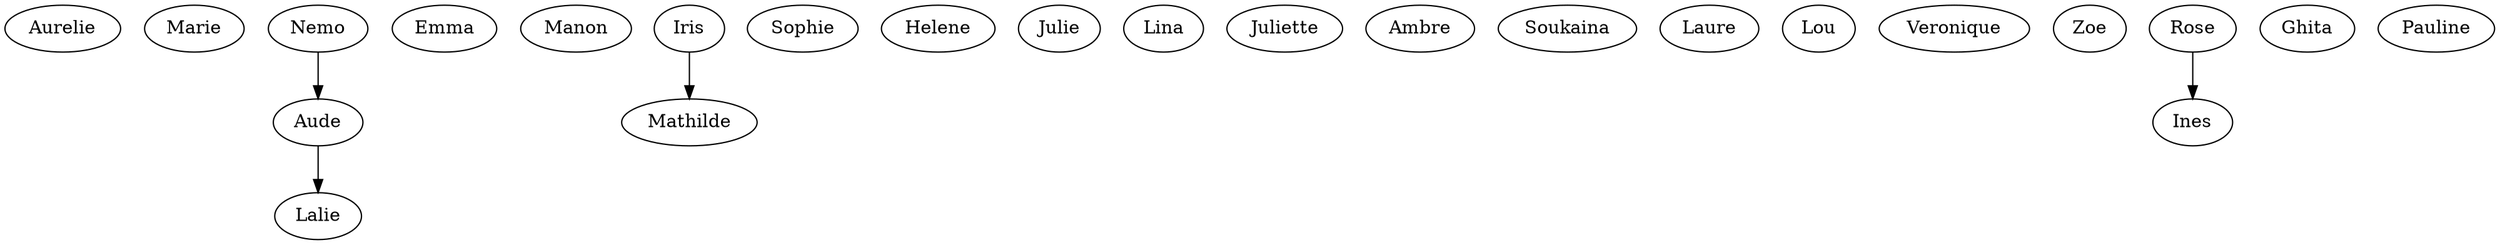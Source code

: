 strict digraph G {
  Aurelie;
  Marie;
  Lalie;
  Nemo;
  Aude;
  Emma;
  Manon;
  Iris;
  Sophie;
  Mathilde;
  Helene;
  Julie;
  Lina;
  Juliette;
  Ambre;
  Soukaina;
  Laure;
  Lou;
  Veronique;
  Sophie;
  Zoe;
  Rose;
  Aude;
  Ghita;
  Ines;
  Lalie;
  Pauline;
  Pauline;
  Nemo -> Aude;
  Iris -> Mathilde;
  Rose -> Ines;
  Aude -> Lalie;
}
